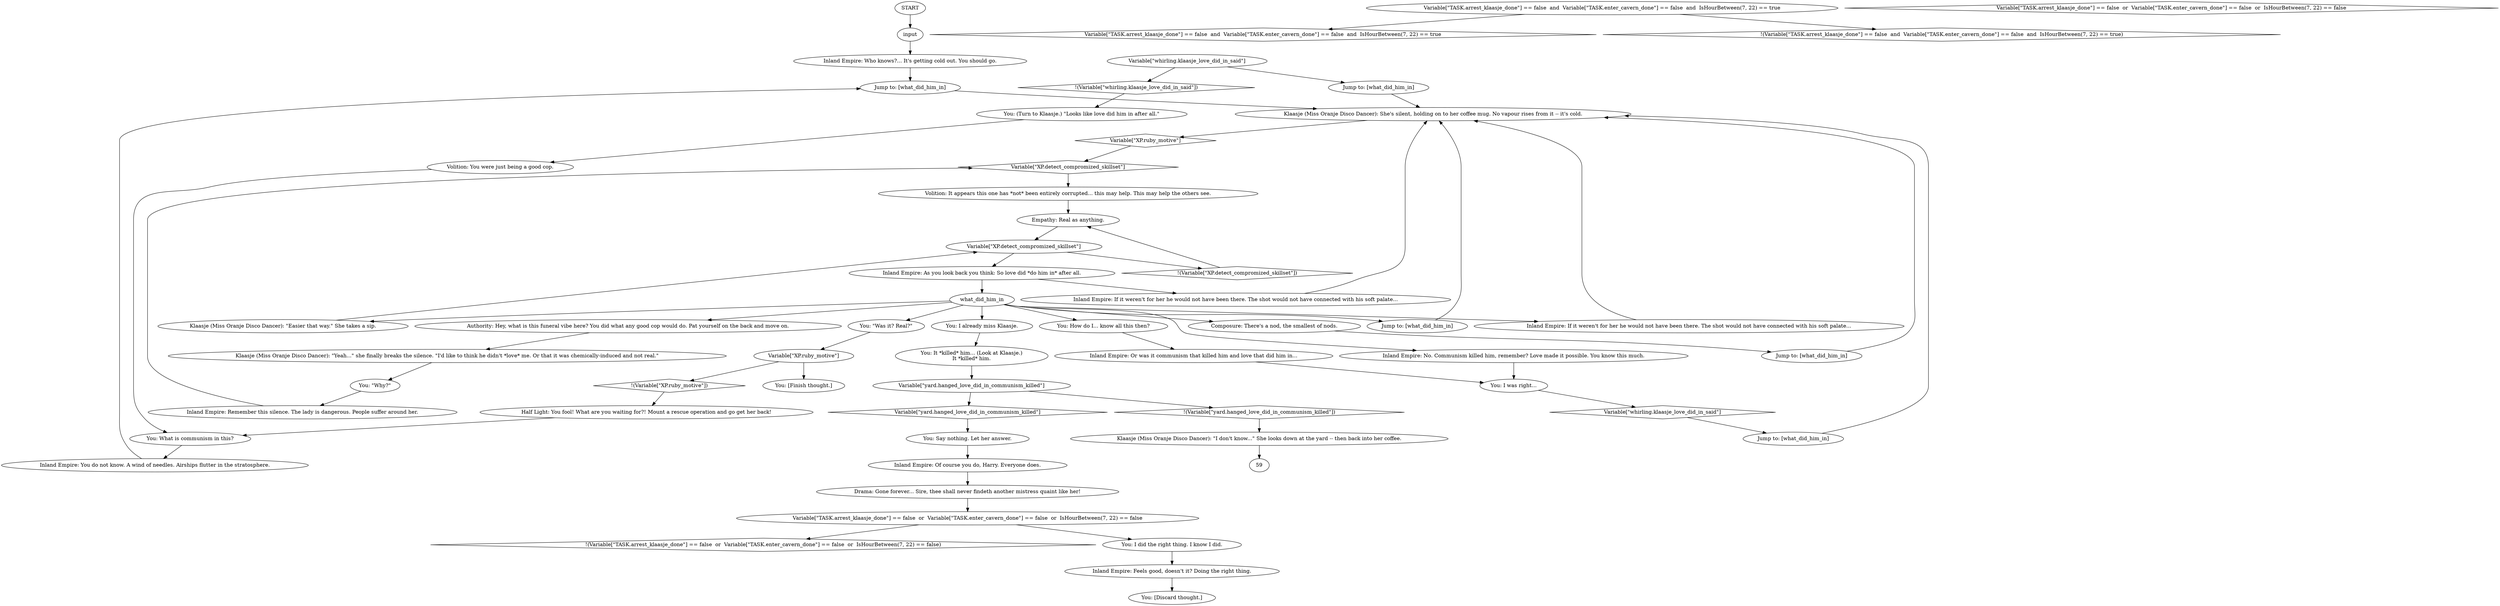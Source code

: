 # WHIRLING F3 ORB / love did him in
# did in by love afterthought
# ==================================================
digraph G {
	  0 [label="START"];
	  1 [label="input"];
	  2 [label="Variable[\"yard.hanged_love_did_in_communism_killed\"]"];
	  3 [label="Variable[\"yard.hanged_love_did_in_communism_killed\"]", shape=diamond];
	  4 [label="!(Variable[\"yard.hanged_love_did_in_communism_killed\"])", shape=diamond];
	  5 [label="Drama: Gone forever... Sire, thee shall never findeth another mistress quaint like her!"];
	  6 [label="Inland Empire: You do not know. A wind of needles. Airships flutter in the stratosphere."];
	  7 [label="Volition: It appears this one has *not* been entirely corrupted... this may help. This may help the others see."];
	  8 [label="Variable[\"TASK.arrest_klaasje_done\"] == false  and  Variable[\"TASK.enter_cavern_done\"] == false  and  IsHourBetween(7, 22) == true"];
	  9 [label="Variable[\"TASK.arrest_klaasje_done\"] == false  and  Variable[\"TASK.enter_cavern_done\"] == false  and  IsHourBetween(7, 22) == true", shape=diamond];
	  10 [label="!(Variable[\"TASK.arrest_klaasje_done\"] == false  and  Variable[\"TASK.enter_cavern_done\"] == false  and  IsHourBetween(7, 22) == true)", shape=diamond];
	  11 [label="You: How do I... know all this then?"];
	  12 [label="You: \"Why?\""];
	  13 [label="You: \"Was it? Real?\""];
	  14 [label="Jump to: [what_did_him_in]"];
	  15 [label="You: I already miss Klaasje."];
	  16 [label="Inland Empire: Feels good, doesn't it? Doing the right thing."];
	  17 [label="Variable[\"whirling.klaasje_love_did_in_said\"]"];
	  18 [label="Variable[\"whirling.klaasje_love_did_in_said\"]", shape=diamond];
	  19 [label="!(Variable[\"whirling.klaasje_love_did_in_said\"])", shape=diamond];
	  20 [label="Jump to: [what_did_him_in]"];
	  21 [label="Empathy: Real as anything."];
	  22 [label="Jump to: [what_did_him_in]"];
	  23 [label="You: What is communism in this?"];
	  24 [label="Inland Empire: If it weren't for her he would not have been there. The shot would not have connected with his soft palate..."];
	  25 [label="You: (Turn to Klaasje.) \"Looks like love did him in after all.\""];
	  26 [label="Jump to: [what_did_him_in]"];
	  27 [label="Variable[\"XP.detect_compromized_skillset\"]"];
	  28 [label="Variable[\"XP.detect_compromized_skillset\"]", shape=diamond];
	  29 [label="!(Variable[\"XP.detect_compromized_skillset\"])", shape=diamond];
	  30 [label="Inland Empire: As you look back you think: So love did *do him in* after all."];
	  31 [label="Inland Empire: Who knows?... It's getting cold out. You should go."];
	  32 [label="Inland Empire: Or was it communism that killed him and love that did him in..."];
	  33 [label="Klaasje (Miss Oranje Disco Dancer): \"I don't know...\" She looks down at the yard -- then back into her coffee."];
	  34 [label="Variable[\"XP.ruby_motive\"]"];
	  35 [label="Variable[\"XP.ruby_motive\"]", shape=diamond];
	  36 [label="!(Variable[\"XP.ruby_motive\"])", shape=diamond];
	  37 [label="You: [Finish thought.]"];
	  38 [label="Inland Empire: No. Communism killed him, remember? Love made it possible. You know this much."];
	  39 [label="You: Say nothing. Let her answer."];
	  40 [label="Authority: Hey, what is this funeral vibe here? You did what any good cop would do. Pat yourself on the back and move on."];
	  41 [label="You: [Discard thought.]"];
	  42 [label="Inland Empire: If it weren't for her he would not have been there. The shot would not have connected with his soft palate..."];
	  43 [label="Jump to: [what_did_him_in]"];
	  44 [label="You: I was right..."];
	  45 [label="what_did_him_in"];
	  46 [label="Klaasje (Miss Oranje Disco Dancer): She's silent, holding on to her coffee mug. No vapour rises from it -- it's cold."];
	  47 [label="Volition: You were just being a good cop."];
	  48 [label="Klaasje (Miss Oranje Disco Dancer): \"Yeah...\" she finally breaks the silence. \"I'd like to think he didn't *love* me. Or that it was chemically-induced and not real.\""];
	  49 [label="Inland Empire: Of course you do, Harry. Everyone does."];
	  50 [label="You: It *killed* him... (Look at Klaasje.)\nIt *killed* him."];
	  51 [label="Klaasje (Miss Oranje Disco Dancer): \"Easier that way.\" She takes a sip."];
	  52 [label="Inland Empire: Remember this silence. The lady is dangerous. People suffer around her."];
	  53 [label="Half Light: You fool! What are you waiting for?! Mount a rescue operation and go get her back!"];
	  54 [label="Variable[\"TASK.arrest_klaasje_done\"] == false  or  Variable[\"TASK.enter_cavern_done\"] == false  or  IsHourBetween(7, 22) == false"];
	  55 [label="Variable[\"TASK.arrest_klaasje_done\"] == false  or  Variable[\"TASK.enter_cavern_done\"] == false  or  IsHourBetween(7, 22) == false", shape=diamond];
	  56 [label="!(Variable[\"TASK.arrest_klaasje_done\"] == false  or  Variable[\"TASK.enter_cavern_done\"] == false  or  IsHourBetween(7, 22) == false)", shape=diamond];
	  57 [label="You: I did the right thing. I know I did."];
	  58 [label="Composure: There's a nod, the smallest of nods."];
	  0 -> 1
	  1 -> 31
	  2 -> 3
	  2 -> 4
	  3 -> 39
	  4 -> 33
	  5 -> 54
	  6 -> 14
	  7 -> 21
	  8 -> 9
	  8 -> 10
	  11 -> 32
	  12 -> 52
	  13 -> 34
	  14 -> 46
	  15 -> 50
	  16 -> 41
	  17 -> 19
	  17 -> 20
	  18 -> 43
	  19 -> 25
	  20 -> 46
	  21 -> 27
	  22 -> 46
	  23 -> 6
	  24 -> 46
	  25 -> 47
	  26 -> 46
	  27 -> 29
	  27 -> 30
	  28 -> 7
	  29 -> 21
	  30 -> 42
	  30 -> 45
	  31 -> 14
	  32 -> 44
	  33 -> 59
	  34 -> 36
	  34 -> 37
	  35 -> 28
	  36 -> 53
	  38 -> 44
	  39 -> 49
	  40 -> 48
	  42 -> 46
	  43 -> 46
	  44 -> 18
	  45 -> 58
	  45 -> 38
	  45 -> 40
	  45 -> 11
	  45 -> 13
	  45 -> 15
	  45 -> 51
	  45 -> 24
	  45 -> 26
	  46 -> 35
	  47 -> 23
	  48 -> 12
	  49 -> 5
	  50 -> 2
	  51 -> 27
	  52 -> 28
	  53 -> 23
	  54 -> 56
	  54 -> 57
	  57 -> 16
	  58 -> 22
}

